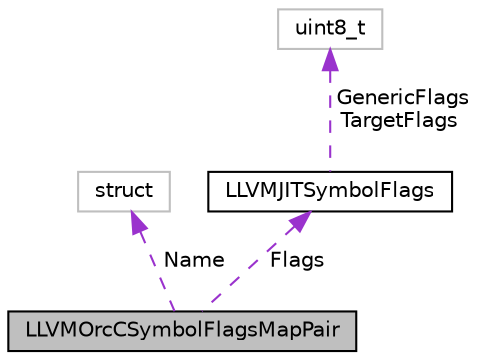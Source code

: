 digraph "LLVMOrcCSymbolFlagsMapPair"
{
 // LATEX_PDF_SIZE
  bgcolor="transparent";
  edge [fontname="Helvetica",fontsize="10",labelfontname="Helvetica",labelfontsize="10"];
  node [fontname="Helvetica",fontsize="10",shape=record];
  Node1 [label="LLVMOrcCSymbolFlagsMapPair",height=0.2,width=0.4,color="black", fillcolor="grey75", style="filled", fontcolor="black",tooltip="Represents a pair of a symbol name and LLVMJITSymbolFlags."];
  Node2 -> Node1 [dir="back",color="darkorchid3",fontsize="10",style="dashed",label=" Name" ,fontname="Helvetica"];
  Node2 [label="struct",height=0.2,width=0.4,color="grey75",tooltip=" "];
  Node3 -> Node1 [dir="back",color="darkorchid3",fontsize="10",style="dashed",label=" Flags" ,fontname="Helvetica"];
  Node3 [label="LLVMJITSymbolFlags",height=0.2,width=0.4,color="black",URL="$structLLVMJITSymbolFlags.html",tooltip="Represents the linkage flags for a symbol definition."];
  Node4 -> Node3 [dir="back",color="darkorchid3",fontsize="10",style="dashed",label=" GenericFlags\nTargetFlags" ,fontname="Helvetica"];
  Node4 [label="uint8_t",height=0.2,width=0.4,color="grey75",tooltip=" "];
}
